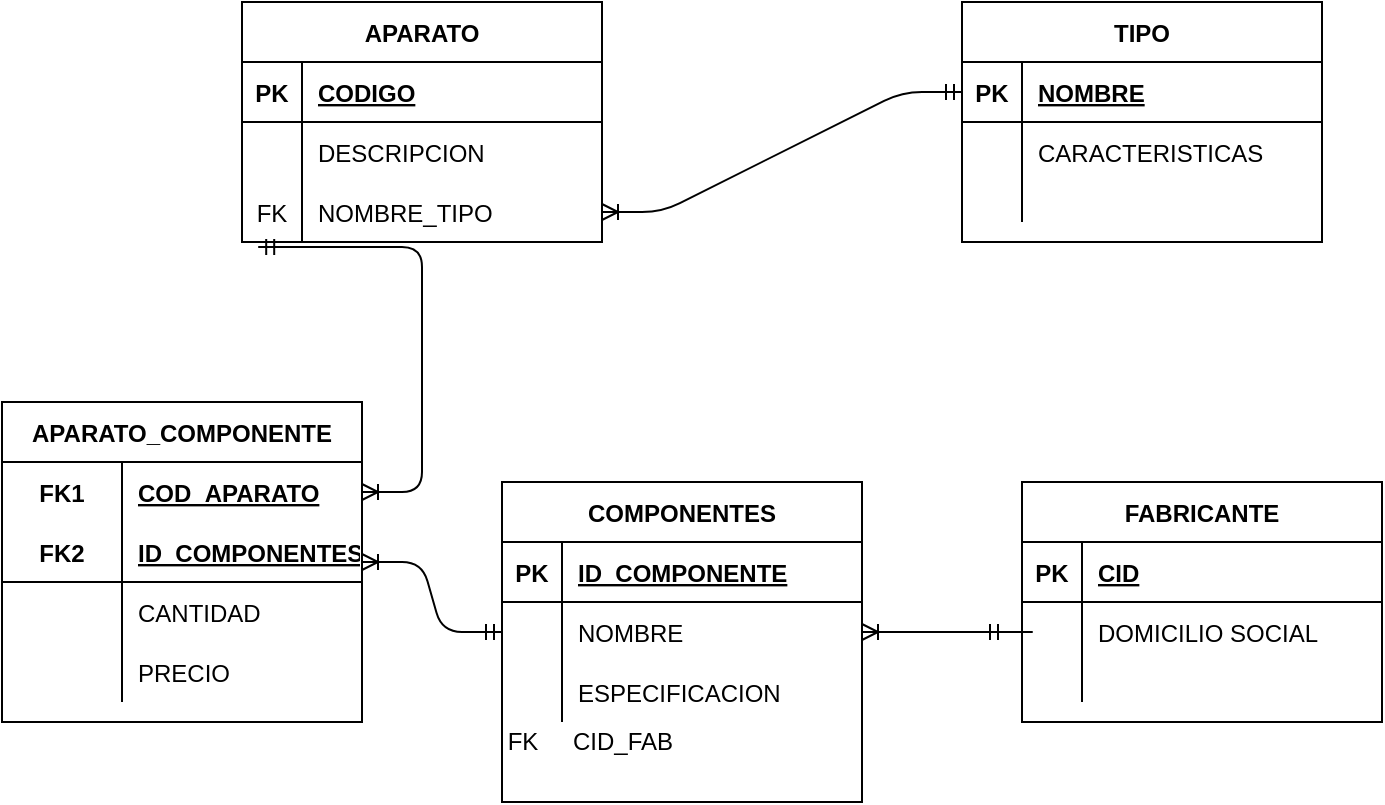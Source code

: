 <mxfile version="13.6.5" type="github">
  <diagram id="R2lEEEUBdFMjLlhIrx00" name="Page-1">
    <mxGraphModel dx="1019" dy="519" grid="1" gridSize="10" guides="1" tooltips="1" connect="1" arrows="1" fold="1" page="1" pageScale="1" pageWidth="850" pageHeight="1100" math="0" shadow="0" extFonts="Permanent Marker^https://fonts.googleapis.com/css?family=Permanent+Marker">
      <root>
        <mxCell id="0" />
        <mxCell id="1" parent="0" />
        <mxCell id="V22qCot4A9_ZoTTdL6wH-40" value="TIPO" style="shape=table;startSize=30;container=1;collapsible=1;childLayout=tableLayout;fixedRows=1;rowLines=0;fontStyle=1;align=center;resizeLast=1;" vertex="1" parent="1">
          <mxGeometry x="610" y="40" width="180" height="120" as="geometry" />
        </mxCell>
        <mxCell id="V22qCot4A9_ZoTTdL6wH-41" value="" style="shape=partialRectangle;collapsible=0;dropTarget=0;pointerEvents=0;fillColor=none;top=0;left=0;bottom=1;right=0;points=[[0,0.5],[1,0.5]];portConstraint=eastwest;" vertex="1" parent="V22qCot4A9_ZoTTdL6wH-40">
          <mxGeometry y="30" width="180" height="30" as="geometry" />
        </mxCell>
        <mxCell id="V22qCot4A9_ZoTTdL6wH-42" value="PK" style="shape=partialRectangle;connectable=0;fillColor=none;top=0;left=0;bottom=0;right=0;fontStyle=1;overflow=hidden;" vertex="1" parent="V22qCot4A9_ZoTTdL6wH-41">
          <mxGeometry width="30" height="30" as="geometry" />
        </mxCell>
        <mxCell id="V22qCot4A9_ZoTTdL6wH-43" value="NOMBRE" style="shape=partialRectangle;connectable=0;fillColor=none;top=0;left=0;bottom=0;right=0;align=left;spacingLeft=6;fontStyle=5;overflow=hidden;" vertex="1" parent="V22qCot4A9_ZoTTdL6wH-41">
          <mxGeometry x="30" width="150" height="30" as="geometry" />
        </mxCell>
        <mxCell id="V22qCot4A9_ZoTTdL6wH-44" value="" style="shape=partialRectangle;collapsible=0;dropTarget=0;pointerEvents=0;fillColor=none;top=0;left=0;bottom=0;right=0;points=[[0,0.5],[1,0.5]];portConstraint=eastwest;" vertex="1" parent="V22qCot4A9_ZoTTdL6wH-40">
          <mxGeometry y="60" width="180" height="30" as="geometry" />
        </mxCell>
        <mxCell id="V22qCot4A9_ZoTTdL6wH-45" value="" style="shape=partialRectangle;connectable=0;fillColor=none;top=0;left=0;bottom=0;right=0;editable=1;overflow=hidden;" vertex="1" parent="V22qCot4A9_ZoTTdL6wH-44">
          <mxGeometry width="30" height="30" as="geometry" />
        </mxCell>
        <mxCell id="V22qCot4A9_ZoTTdL6wH-46" value="CARACTERISTICAS" style="shape=partialRectangle;connectable=0;fillColor=none;top=0;left=0;bottom=0;right=0;align=left;spacingLeft=6;overflow=hidden;" vertex="1" parent="V22qCot4A9_ZoTTdL6wH-44">
          <mxGeometry x="30" width="150" height="30" as="geometry" />
        </mxCell>
        <mxCell id="V22qCot4A9_ZoTTdL6wH-47" value="" style="shape=partialRectangle;collapsible=0;dropTarget=0;pointerEvents=0;fillColor=none;top=0;left=0;bottom=0;right=0;points=[[0,0.5],[1,0.5]];portConstraint=eastwest;" vertex="1" parent="V22qCot4A9_ZoTTdL6wH-40">
          <mxGeometry y="90" width="180" height="20" as="geometry" />
        </mxCell>
        <mxCell id="V22qCot4A9_ZoTTdL6wH-48" value="" style="shape=partialRectangle;connectable=0;fillColor=none;top=0;left=0;bottom=0;right=0;editable=1;overflow=hidden;" vertex="1" parent="V22qCot4A9_ZoTTdL6wH-47">
          <mxGeometry width="30" height="20" as="geometry" />
        </mxCell>
        <mxCell id="V22qCot4A9_ZoTTdL6wH-49" value="" style="shape=partialRectangle;connectable=0;fillColor=none;top=0;left=0;bottom=0;right=0;align=left;spacingLeft=6;overflow=hidden;" vertex="1" parent="V22qCot4A9_ZoTTdL6wH-47">
          <mxGeometry x="30" width="150" height="20" as="geometry" />
        </mxCell>
        <mxCell id="V22qCot4A9_ZoTTdL6wH-14" value="APARATO" style="shape=table;startSize=30;container=1;collapsible=1;childLayout=tableLayout;fixedRows=1;rowLines=0;fontStyle=1;align=center;resizeLast=1;" vertex="1" parent="1">
          <mxGeometry x="250" y="40" width="180" height="120" as="geometry" />
        </mxCell>
        <mxCell id="V22qCot4A9_ZoTTdL6wH-15" value="" style="shape=partialRectangle;collapsible=0;dropTarget=0;pointerEvents=0;fillColor=none;top=0;left=0;bottom=1;right=0;points=[[0,0.5],[1,0.5]];portConstraint=eastwest;" vertex="1" parent="V22qCot4A9_ZoTTdL6wH-14">
          <mxGeometry y="30" width="180" height="30" as="geometry" />
        </mxCell>
        <mxCell id="V22qCot4A9_ZoTTdL6wH-16" value="PK" style="shape=partialRectangle;connectable=0;fillColor=none;top=0;left=0;bottom=0;right=0;fontStyle=1;overflow=hidden;" vertex="1" parent="V22qCot4A9_ZoTTdL6wH-15">
          <mxGeometry width="30" height="30" as="geometry" />
        </mxCell>
        <mxCell id="V22qCot4A9_ZoTTdL6wH-17" value="CODIGO" style="shape=partialRectangle;connectable=0;fillColor=none;top=0;left=0;bottom=0;right=0;align=left;spacingLeft=6;fontStyle=5;overflow=hidden;" vertex="1" parent="V22qCot4A9_ZoTTdL6wH-15">
          <mxGeometry x="30" width="150" height="30" as="geometry" />
        </mxCell>
        <mxCell id="V22qCot4A9_ZoTTdL6wH-18" value="" style="shape=partialRectangle;collapsible=0;dropTarget=0;pointerEvents=0;fillColor=none;top=0;left=0;bottom=0;right=0;points=[[0,0.5],[1,0.5]];portConstraint=eastwest;" vertex="1" parent="V22qCot4A9_ZoTTdL6wH-14">
          <mxGeometry y="60" width="180" height="30" as="geometry" />
        </mxCell>
        <mxCell id="V22qCot4A9_ZoTTdL6wH-19" value="" style="shape=partialRectangle;connectable=0;fillColor=none;top=0;left=0;bottom=0;right=0;editable=1;overflow=hidden;" vertex="1" parent="V22qCot4A9_ZoTTdL6wH-18">
          <mxGeometry width="30" height="30" as="geometry" />
        </mxCell>
        <mxCell id="V22qCot4A9_ZoTTdL6wH-20" value="DESCRIPCION" style="shape=partialRectangle;connectable=0;fillColor=none;top=0;left=0;bottom=0;right=0;align=left;spacingLeft=6;overflow=hidden;" vertex="1" parent="V22qCot4A9_ZoTTdL6wH-18">
          <mxGeometry x="30" width="150" height="30" as="geometry" />
        </mxCell>
        <mxCell id="V22qCot4A9_ZoTTdL6wH-21" value="" style="shape=partialRectangle;collapsible=0;dropTarget=0;pointerEvents=0;fillColor=none;top=0;left=0;bottom=0;right=0;points=[[0,0.5],[1,0.5]];portConstraint=eastwest;" vertex="1" parent="V22qCot4A9_ZoTTdL6wH-14">
          <mxGeometry y="90" width="180" height="30" as="geometry" />
        </mxCell>
        <mxCell id="V22qCot4A9_ZoTTdL6wH-22" value="FK" style="shape=partialRectangle;connectable=0;fillColor=none;top=0;left=0;bottom=0;right=0;editable=1;overflow=hidden;" vertex="1" parent="V22qCot4A9_ZoTTdL6wH-21">
          <mxGeometry width="30" height="30" as="geometry" />
        </mxCell>
        <mxCell id="V22qCot4A9_ZoTTdL6wH-23" value="NOMBRE_TIPO" style="shape=partialRectangle;connectable=0;fillColor=none;top=0;left=0;bottom=0;right=0;align=left;spacingLeft=6;overflow=hidden;" vertex="1" parent="V22qCot4A9_ZoTTdL6wH-21">
          <mxGeometry x="30" width="150" height="30" as="geometry" />
        </mxCell>
        <mxCell id="V22qCot4A9_ZoTTdL6wH-1" value="FABRICANTE" style="shape=table;startSize=30;container=1;collapsible=1;childLayout=tableLayout;fixedRows=1;rowLines=0;fontStyle=1;align=center;resizeLast=1;" vertex="1" parent="1">
          <mxGeometry x="640" y="280" width="180" height="120" as="geometry" />
        </mxCell>
        <mxCell id="V22qCot4A9_ZoTTdL6wH-2" value="" style="shape=partialRectangle;collapsible=0;dropTarget=0;pointerEvents=0;fillColor=none;top=0;left=0;bottom=1;right=0;points=[[0,0.5],[1,0.5]];portConstraint=eastwest;" vertex="1" parent="V22qCot4A9_ZoTTdL6wH-1">
          <mxGeometry y="30" width="180" height="30" as="geometry" />
        </mxCell>
        <mxCell id="V22qCot4A9_ZoTTdL6wH-3" value="PK" style="shape=partialRectangle;connectable=0;fillColor=none;top=0;left=0;bottom=0;right=0;fontStyle=1;overflow=hidden;" vertex="1" parent="V22qCot4A9_ZoTTdL6wH-2">
          <mxGeometry width="30" height="30" as="geometry" />
        </mxCell>
        <mxCell id="V22qCot4A9_ZoTTdL6wH-4" value="CID" style="shape=partialRectangle;connectable=0;fillColor=none;top=0;left=0;bottom=0;right=0;align=left;spacingLeft=6;fontStyle=5;overflow=hidden;" vertex="1" parent="V22qCot4A9_ZoTTdL6wH-2">
          <mxGeometry x="30" width="150" height="30" as="geometry" />
        </mxCell>
        <mxCell id="V22qCot4A9_ZoTTdL6wH-5" value="" style="shape=partialRectangle;collapsible=0;dropTarget=0;pointerEvents=0;fillColor=none;top=0;left=0;bottom=0;right=0;points=[[0,0.5],[1,0.5]];portConstraint=eastwest;" vertex="1" parent="V22qCot4A9_ZoTTdL6wH-1">
          <mxGeometry y="60" width="180" height="30" as="geometry" />
        </mxCell>
        <mxCell id="V22qCot4A9_ZoTTdL6wH-6" value="" style="shape=partialRectangle;connectable=0;fillColor=none;top=0;left=0;bottom=0;right=0;editable=1;overflow=hidden;" vertex="1" parent="V22qCot4A9_ZoTTdL6wH-5">
          <mxGeometry width="30" height="30" as="geometry" />
        </mxCell>
        <mxCell id="V22qCot4A9_ZoTTdL6wH-7" value="DOMICILIO SOCIAL" style="shape=partialRectangle;connectable=0;fillColor=none;top=0;left=0;bottom=0;right=0;align=left;spacingLeft=6;overflow=hidden;" vertex="1" parent="V22qCot4A9_ZoTTdL6wH-5">
          <mxGeometry x="30" width="150" height="30" as="geometry" />
        </mxCell>
        <mxCell id="V22qCot4A9_ZoTTdL6wH-8" value="" style="shape=partialRectangle;collapsible=0;dropTarget=0;pointerEvents=0;fillColor=none;top=0;left=0;bottom=0;right=0;points=[[0,0.5],[1,0.5]];portConstraint=eastwest;" vertex="1" parent="V22qCot4A9_ZoTTdL6wH-1">
          <mxGeometry y="90" width="180" height="20" as="geometry" />
        </mxCell>
        <mxCell id="V22qCot4A9_ZoTTdL6wH-9" value="" style="shape=partialRectangle;connectable=0;fillColor=none;top=0;left=0;bottom=0;right=0;editable=1;overflow=hidden;" vertex="1" parent="V22qCot4A9_ZoTTdL6wH-8">
          <mxGeometry width="30" height="20" as="geometry" />
        </mxCell>
        <mxCell id="V22qCot4A9_ZoTTdL6wH-10" value="" style="shape=partialRectangle;connectable=0;fillColor=none;top=0;left=0;bottom=0;right=0;align=left;spacingLeft=6;overflow=hidden;" vertex="1" parent="V22qCot4A9_ZoTTdL6wH-8">
          <mxGeometry x="30" width="150" height="20" as="geometry" />
        </mxCell>
        <mxCell id="V22qCot4A9_ZoTTdL6wH-27" value="COMPONENTES" style="shape=table;startSize=30;container=1;collapsible=1;childLayout=tableLayout;fixedRows=1;rowLines=0;fontStyle=1;align=center;resizeLast=1;" vertex="1" parent="1">
          <mxGeometry x="380" y="280" width="180" height="160" as="geometry" />
        </mxCell>
        <mxCell id="V22qCot4A9_ZoTTdL6wH-28" value="" style="shape=partialRectangle;collapsible=0;dropTarget=0;pointerEvents=0;fillColor=none;top=0;left=0;bottom=1;right=0;points=[[0,0.5],[1,0.5]];portConstraint=eastwest;" vertex="1" parent="V22qCot4A9_ZoTTdL6wH-27">
          <mxGeometry y="30" width="180" height="30" as="geometry" />
        </mxCell>
        <mxCell id="V22qCot4A9_ZoTTdL6wH-29" value="PK" style="shape=partialRectangle;connectable=0;fillColor=none;top=0;left=0;bottom=0;right=0;fontStyle=1;overflow=hidden;" vertex="1" parent="V22qCot4A9_ZoTTdL6wH-28">
          <mxGeometry width="30" height="30" as="geometry" />
        </mxCell>
        <mxCell id="V22qCot4A9_ZoTTdL6wH-30" value="ID_COMPONENTE" style="shape=partialRectangle;connectable=0;fillColor=none;top=0;left=0;bottom=0;right=0;align=left;spacingLeft=6;fontStyle=5;overflow=hidden;" vertex="1" parent="V22qCot4A9_ZoTTdL6wH-28">
          <mxGeometry x="30" width="150" height="30" as="geometry" />
        </mxCell>
        <mxCell id="V22qCot4A9_ZoTTdL6wH-31" value="" style="shape=partialRectangle;collapsible=0;dropTarget=0;pointerEvents=0;fillColor=none;top=0;left=0;bottom=0;right=0;points=[[0,0.5],[1,0.5]];portConstraint=eastwest;" vertex="1" parent="V22qCot4A9_ZoTTdL6wH-27">
          <mxGeometry y="60" width="180" height="30" as="geometry" />
        </mxCell>
        <mxCell id="V22qCot4A9_ZoTTdL6wH-32" value="" style="shape=partialRectangle;connectable=0;fillColor=none;top=0;left=0;bottom=0;right=0;editable=1;overflow=hidden;" vertex="1" parent="V22qCot4A9_ZoTTdL6wH-31">
          <mxGeometry width="30" height="30" as="geometry" />
        </mxCell>
        <mxCell id="V22qCot4A9_ZoTTdL6wH-33" value="NOMBRE" style="shape=partialRectangle;connectable=0;fillColor=none;top=0;left=0;bottom=0;right=0;align=left;spacingLeft=6;overflow=hidden;" vertex="1" parent="V22qCot4A9_ZoTTdL6wH-31">
          <mxGeometry x="30" width="150" height="30" as="geometry" />
        </mxCell>
        <mxCell id="V22qCot4A9_ZoTTdL6wH-34" value="" style="shape=partialRectangle;collapsible=0;dropTarget=0;pointerEvents=0;fillColor=none;top=0;left=0;bottom=0;right=0;points=[[0,0.5],[1,0.5]];portConstraint=eastwest;" vertex="1" parent="V22qCot4A9_ZoTTdL6wH-27">
          <mxGeometry y="90" width="180" height="30" as="geometry" />
        </mxCell>
        <mxCell id="V22qCot4A9_ZoTTdL6wH-35" value="" style="shape=partialRectangle;connectable=0;fillColor=none;top=0;left=0;bottom=0;right=0;editable=1;overflow=hidden;" vertex="1" parent="V22qCot4A9_ZoTTdL6wH-34">
          <mxGeometry width="30" height="30" as="geometry" />
        </mxCell>
        <mxCell id="V22qCot4A9_ZoTTdL6wH-36" value="ESPECIFICACION" style="shape=partialRectangle;connectable=0;fillColor=none;top=0;left=0;bottom=0;right=0;align=left;spacingLeft=6;overflow=hidden;" vertex="1" parent="V22qCot4A9_ZoTTdL6wH-34">
          <mxGeometry x="30" width="150" height="30" as="geometry" />
        </mxCell>
        <mxCell id="V22qCot4A9_ZoTTdL6wH-53" value="APARATO_COMPONENTE" style="shape=table;startSize=30;container=1;collapsible=1;childLayout=tableLayout;fixedRows=1;rowLines=0;fontStyle=1;align=center;resizeLast=1;" vertex="1" parent="1">
          <mxGeometry x="130" y="240" width="180" height="160" as="geometry" />
        </mxCell>
        <mxCell id="V22qCot4A9_ZoTTdL6wH-54" value="" style="shape=partialRectangle;collapsible=0;dropTarget=0;pointerEvents=0;fillColor=none;top=0;left=0;bottom=0;right=0;points=[[0,0.5],[1,0.5]];portConstraint=eastwest;" vertex="1" parent="V22qCot4A9_ZoTTdL6wH-53">
          <mxGeometry y="30" width="180" height="30" as="geometry" />
        </mxCell>
        <mxCell id="V22qCot4A9_ZoTTdL6wH-55" value="FK1" style="shape=partialRectangle;connectable=0;fillColor=none;top=0;left=0;bottom=0;right=0;fontStyle=1;overflow=hidden;" vertex="1" parent="V22qCot4A9_ZoTTdL6wH-54">
          <mxGeometry width="60" height="30" as="geometry" />
        </mxCell>
        <mxCell id="V22qCot4A9_ZoTTdL6wH-56" value="COD_APARATO" style="shape=partialRectangle;connectable=0;fillColor=none;top=0;left=0;bottom=0;right=0;align=left;spacingLeft=6;fontStyle=5;overflow=hidden;" vertex="1" parent="V22qCot4A9_ZoTTdL6wH-54">
          <mxGeometry x="60" width="120" height="30" as="geometry" />
        </mxCell>
        <mxCell id="V22qCot4A9_ZoTTdL6wH-57" value="" style="shape=partialRectangle;collapsible=0;dropTarget=0;pointerEvents=0;fillColor=none;top=0;left=0;bottom=1;right=0;points=[[0,0.5],[1,0.5]];portConstraint=eastwest;" vertex="1" parent="V22qCot4A9_ZoTTdL6wH-53">
          <mxGeometry y="60" width="180" height="30" as="geometry" />
        </mxCell>
        <mxCell id="V22qCot4A9_ZoTTdL6wH-58" value="FK2" style="shape=partialRectangle;connectable=0;fillColor=none;top=0;left=0;bottom=0;right=0;fontStyle=1;overflow=hidden;" vertex="1" parent="V22qCot4A9_ZoTTdL6wH-57">
          <mxGeometry width="60" height="30" as="geometry" />
        </mxCell>
        <mxCell id="V22qCot4A9_ZoTTdL6wH-59" value="ID_COMPONENTES" style="shape=partialRectangle;connectable=0;fillColor=none;top=0;left=0;bottom=0;right=0;align=left;spacingLeft=6;fontStyle=5;overflow=hidden;" vertex="1" parent="V22qCot4A9_ZoTTdL6wH-57">
          <mxGeometry x="60" width="120" height="30" as="geometry" />
        </mxCell>
        <mxCell id="V22qCot4A9_ZoTTdL6wH-60" value="" style="shape=partialRectangle;collapsible=0;dropTarget=0;pointerEvents=0;fillColor=none;top=0;left=0;bottom=0;right=0;points=[[0,0.5],[1,0.5]];portConstraint=eastwest;" vertex="1" parent="V22qCot4A9_ZoTTdL6wH-53">
          <mxGeometry y="90" width="180" height="30" as="geometry" />
        </mxCell>
        <mxCell id="V22qCot4A9_ZoTTdL6wH-61" value="" style="shape=partialRectangle;connectable=0;fillColor=none;top=0;left=0;bottom=0;right=0;editable=1;overflow=hidden;" vertex="1" parent="V22qCot4A9_ZoTTdL6wH-60">
          <mxGeometry width="60" height="30" as="geometry" />
        </mxCell>
        <mxCell id="V22qCot4A9_ZoTTdL6wH-62" value="CANTIDAD" style="shape=partialRectangle;connectable=0;fillColor=none;top=0;left=0;bottom=0;right=0;align=left;spacingLeft=6;overflow=hidden;" vertex="1" parent="V22qCot4A9_ZoTTdL6wH-60">
          <mxGeometry x="60" width="120" height="30" as="geometry" />
        </mxCell>
        <mxCell id="V22qCot4A9_ZoTTdL6wH-63" value="" style="shape=partialRectangle;collapsible=0;dropTarget=0;pointerEvents=0;fillColor=none;top=0;left=0;bottom=0;right=0;points=[[0,0.5],[1,0.5]];portConstraint=eastwest;" vertex="1" parent="V22qCot4A9_ZoTTdL6wH-53">
          <mxGeometry y="120" width="180" height="30" as="geometry" />
        </mxCell>
        <mxCell id="V22qCot4A9_ZoTTdL6wH-64" value="" style="shape=partialRectangle;connectable=0;fillColor=none;top=0;left=0;bottom=0;right=0;editable=1;overflow=hidden;" vertex="1" parent="V22qCot4A9_ZoTTdL6wH-63">
          <mxGeometry width="60" height="30" as="geometry" />
        </mxCell>
        <mxCell id="V22qCot4A9_ZoTTdL6wH-65" value="PRECIO" style="shape=partialRectangle;connectable=0;fillColor=none;top=0;left=0;bottom=0;right=0;align=left;spacingLeft=6;overflow=hidden;" vertex="1" parent="V22qCot4A9_ZoTTdL6wH-63">
          <mxGeometry x="60" width="120" height="30" as="geometry" />
        </mxCell>
        <mxCell id="V22qCot4A9_ZoTTdL6wH-66" value="" style="edgeStyle=entityRelationEdgeStyle;fontSize=12;html=1;endArrow=ERoneToMany;startArrow=ERmandOne;" edge="1" parent="1" target="V22qCot4A9_ZoTTdL6wH-31">
          <mxGeometry width="100" height="100" relative="1" as="geometry">
            <mxPoint x="620" y="355" as="sourcePoint" />
            <mxPoint x="740" y="230" as="targetPoint" />
          </mxGeometry>
        </mxCell>
        <mxCell id="V22qCot4A9_ZoTTdL6wH-67" value="" style="edgeStyle=entityRelationEdgeStyle;fontSize=12;html=1;endArrow=ERoneToMany;startArrow=ERmandOne;" edge="1" parent="1" source="V22qCot4A9_ZoTTdL6wH-41" target="V22qCot4A9_ZoTTdL6wH-21">
          <mxGeometry width="100" height="100" relative="1" as="geometry">
            <mxPoint x="520" y="280" as="sourcePoint" />
            <mxPoint x="620" y="180" as="targetPoint" />
          </mxGeometry>
        </mxCell>
        <mxCell id="V22qCot4A9_ZoTTdL6wH-68" value="" style="edgeStyle=entityRelationEdgeStyle;fontSize=12;html=1;endArrow=ERoneToMany;startArrow=ERmandOne;exitX=0.045;exitY=1.082;exitDx=0;exitDy=0;exitPerimeter=0;" edge="1" parent="1" source="V22qCot4A9_ZoTTdL6wH-21" target="V22qCot4A9_ZoTTdL6wH-54">
          <mxGeometry width="100" height="100" relative="1" as="geometry">
            <mxPoint x="520" y="280" as="sourcePoint" />
            <mxPoint x="620" y="180" as="targetPoint" />
          </mxGeometry>
        </mxCell>
        <mxCell id="V22qCot4A9_ZoTTdL6wH-69" value="" style="edgeStyle=entityRelationEdgeStyle;fontSize=12;html=1;endArrow=ERoneToMany;startArrow=ERmandOne;" edge="1" parent="1" source="V22qCot4A9_ZoTTdL6wH-31" target="V22qCot4A9_ZoTTdL6wH-53">
          <mxGeometry width="100" height="100" relative="1" as="geometry">
            <mxPoint x="520" y="280" as="sourcePoint" />
            <mxPoint x="620" y="180" as="targetPoint" />
          </mxGeometry>
        </mxCell>
        <mxCell id="V22qCot4A9_ZoTTdL6wH-70" value="CID_FAB" style="text;html=1;align=center;verticalAlign=middle;resizable=0;points=[];autosize=1;" vertex="1" parent="1">
          <mxGeometry x="405" y="400" width="70" height="20" as="geometry" />
        </mxCell>
        <mxCell id="V22qCot4A9_ZoTTdL6wH-71" value="FK" style="text;html=1;align=center;verticalAlign=middle;resizable=0;points=[];autosize=1;" vertex="1" parent="1">
          <mxGeometry x="375" y="400" width="30" height="20" as="geometry" />
        </mxCell>
      </root>
    </mxGraphModel>
  </diagram>
</mxfile>
